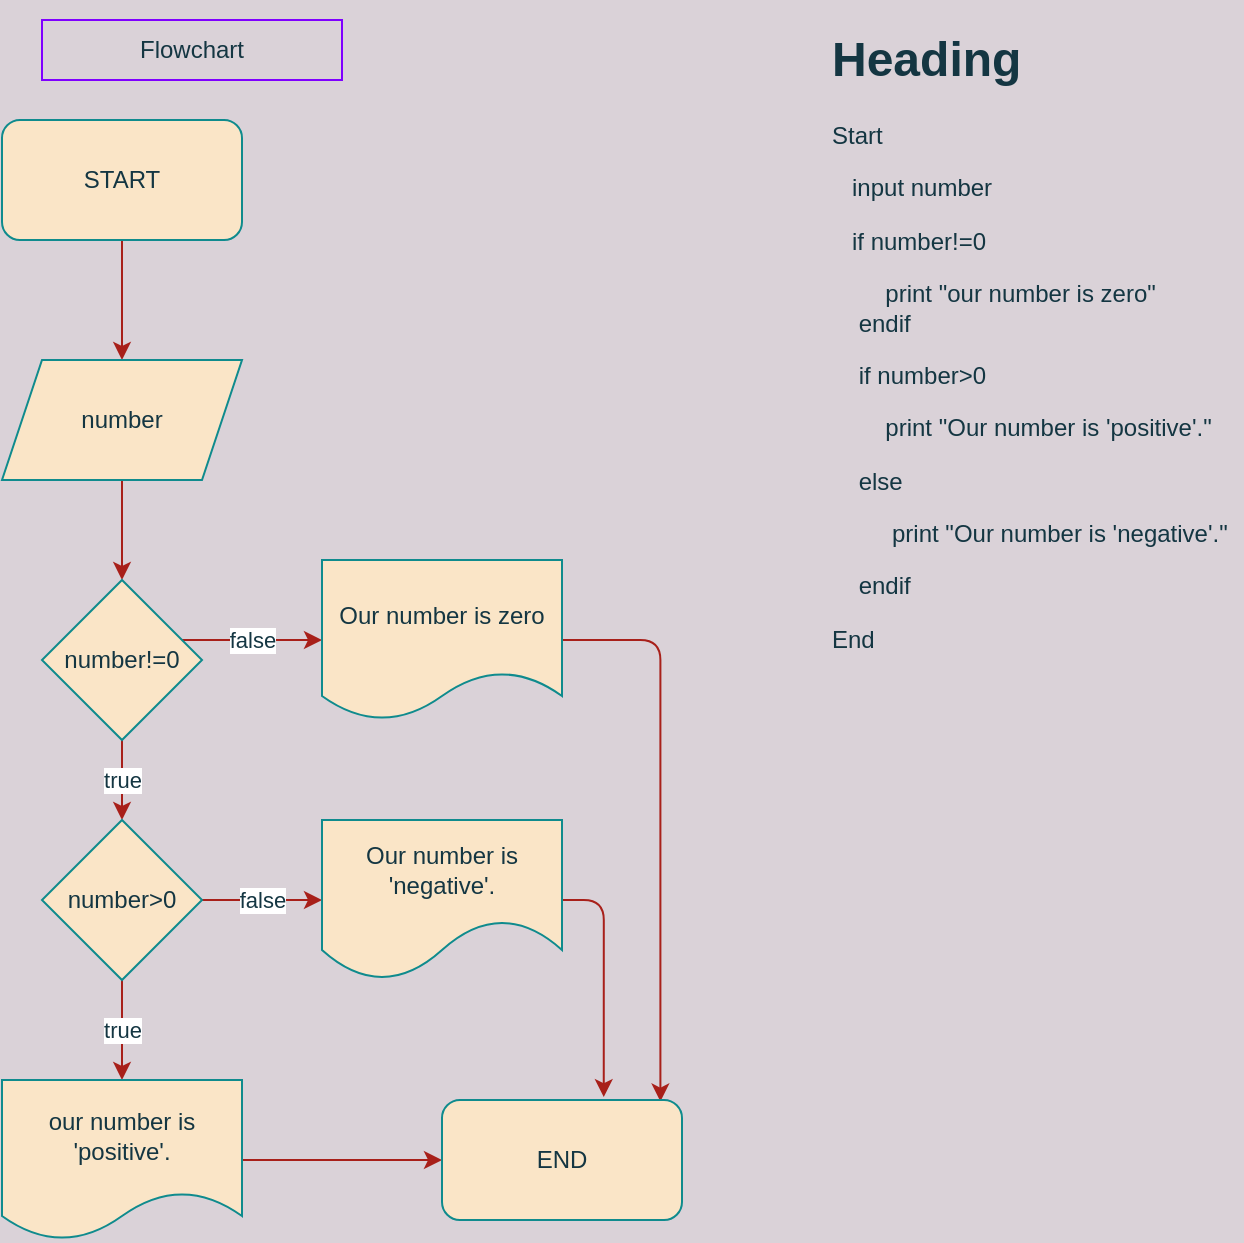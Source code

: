 <mxfile version="17.1.5" type="github"><diagram id="GI3O9JzU9IxET3dIqZxA" name="Page-1"><mxGraphModel dx="982" dy="1607" grid="1" gridSize="10" guides="1" tooltips="1" connect="1" arrows="1" fold="1" page="1" pageScale="1" pageWidth="827" pageHeight="1169" background="#DAD2D8" math="0" shadow="0"><root><mxCell id="0"/><mxCell id="1" parent="0"/><mxCell id="dYbpwmMcURag3uM_otmQ-9" value="" style="edgeStyle=orthogonalEdgeStyle;rounded=0;orthogonalLoop=1;jettySize=auto;html=1;labelBackgroundColor=#DAD2D8;strokeColor=#A8201A;fontColor=#143642;" parent="1" source="dYbpwmMcURag3uM_otmQ-2" target="dYbpwmMcURag3uM_otmQ-8" edge="1"><mxGeometry relative="1" as="geometry"/></mxCell><mxCell id="dYbpwmMcURag3uM_otmQ-2" value="START" style="rounded=1;whiteSpace=wrap;html=1;fillColor=#FAE5C7;strokeColor=#0F8B8D;fontColor=#143642;" parent="1" vertex="1"><mxGeometry x="100" y="50" width="120" height="60" as="geometry"/></mxCell><mxCell id="dYbpwmMcURag3uM_otmQ-13" value="" style="edgeStyle=orthogonalEdgeStyle;curved=0;rounded=1;sketch=0;orthogonalLoop=1;jettySize=auto;html=1;fontColor=#143642;strokeColor=#A8201A;fillColor=#FAE5C7;" parent="1" source="dYbpwmMcURag3uM_otmQ-8" target="dYbpwmMcURag3uM_otmQ-12" edge="1"><mxGeometry relative="1" as="geometry"/></mxCell><mxCell id="dYbpwmMcURag3uM_otmQ-8" value="number" style="shape=parallelogram;perimeter=parallelogramPerimeter;whiteSpace=wrap;html=1;fixedSize=1;fillColor=#FAE5C7;strokeColor=#0F8B8D;fontColor=#143642;" parent="1" vertex="1"><mxGeometry x="100" y="170" width="120" height="60" as="geometry"/></mxCell><mxCell id="dYbpwmMcURag3uM_otmQ-15" value="false" style="edgeStyle=orthogonalEdgeStyle;curved=0;rounded=1;sketch=0;orthogonalLoop=1;jettySize=auto;html=1;fontColor=#143642;strokeColor=#A8201A;fillColor=#FAE5C7;" parent="1" source="dYbpwmMcURag3uM_otmQ-12" target="dYbpwmMcURag3uM_otmQ-14" edge="1"><mxGeometry relative="1" as="geometry"><Array as="points"><mxPoint x="220" y="310"/><mxPoint x="220" y="310"/></Array></mxGeometry></mxCell><mxCell id="dYbpwmMcURag3uM_otmQ-17" value="true" style="edgeStyle=orthogonalEdgeStyle;curved=0;rounded=1;sketch=0;orthogonalLoop=1;jettySize=auto;html=1;fontColor=#143642;strokeColor=#A8201A;fillColor=#FAE5C7;" parent="1" source="dYbpwmMcURag3uM_otmQ-12" target="dYbpwmMcURag3uM_otmQ-16" edge="1"><mxGeometry relative="1" as="geometry"/></mxCell><mxCell id="dYbpwmMcURag3uM_otmQ-12" value="number!=0" style="rhombus;whiteSpace=wrap;html=1;rounded=0;sketch=0;fontColor=#143642;strokeColor=#0F8B8D;fillColor=#FAE5C7;" parent="1" vertex="1"><mxGeometry x="120" y="280" width="80" height="80" as="geometry"/></mxCell><mxCell id="dYbpwmMcURag3uM_otmQ-26" style="edgeStyle=orthogonalEdgeStyle;curved=0;rounded=1;sketch=0;orthogonalLoop=1;jettySize=auto;html=1;exitX=1;exitY=0.5;exitDx=0;exitDy=0;fontColor=#143642;strokeColor=#A8201A;fillColor=#FAE5C7;entryX=0.91;entryY=0.013;entryDx=0;entryDy=0;entryPerimeter=0;" parent="1" source="dYbpwmMcURag3uM_otmQ-14" target="dYbpwmMcURag3uM_otmQ-22" edge="1"><mxGeometry relative="1" as="geometry"><mxPoint x="430" y="310" as="targetPoint"/></mxGeometry></mxCell><mxCell id="dYbpwmMcURag3uM_otmQ-14" value="Our number is zero" style="shape=document;whiteSpace=wrap;html=1;boundedLbl=1;rounded=0;sketch=0;fontColor=#143642;strokeColor=#0F8B8D;fillColor=#FAE5C7;" parent="1" vertex="1"><mxGeometry x="260" y="270" width="120" height="80" as="geometry"/></mxCell><mxCell id="dYbpwmMcURag3uM_otmQ-19" value="false" style="edgeStyle=orthogonalEdgeStyle;curved=0;rounded=1;sketch=0;orthogonalLoop=1;jettySize=auto;html=1;fontColor=#143642;strokeColor=#A8201A;fillColor=#FAE5C7;" parent="1" source="dYbpwmMcURag3uM_otmQ-16" target="dYbpwmMcURag3uM_otmQ-18" edge="1"><mxGeometry relative="1" as="geometry"><Array as="points"><mxPoint x="230" y="440"/><mxPoint x="230" y="440"/></Array></mxGeometry></mxCell><mxCell id="dYbpwmMcURag3uM_otmQ-21" value="true" style="edgeStyle=orthogonalEdgeStyle;curved=0;rounded=1;sketch=0;orthogonalLoop=1;jettySize=auto;html=1;fontColor=#143642;strokeColor=#A8201A;fillColor=#FAE5C7;" parent="1" source="dYbpwmMcURag3uM_otmQ-16" target="dYbpwmMcURag3uM_otmQ-20" edge="1"><mxGeometry relative="1" as="geometry"/></mxCell><mxCell id="dYbpwmMcURag3uM_otmQ-16" value="number&amp;gt;0" style="rhombus;whiteSpace=wrap;html=1;rounded=0;sketch=0;fontColor=#143642;strokeColor=#0F8B8D;fillColor=#FAE5C7;" parent="1" vertex="1"><mxGeometry x="120" y="400" width="80" height="80" as="geometry"/></mxCell><mxCell id="dYbpwmMcURag3uM_otmQ-25" style="edgeStyle=orthogonalEdgeStyle;curved=0;rounded=1;sketch=0;orthogonalLoop=1;jettySize=auto;html=1;exitX=1;exitY=0.5;exitDx=0;exitDy=0;entryX=0.674;entryY=-0.024;entryDx=0;entryDy=0;entryPerimeter=0;fontColor=#143642;strokeColor=#A8201A;fillColor=#FAE5C7;" parent="1" source="dYbpwmMcURag3uM_otmQ-18" target="dYbpwmMcURag3uM_otmQ-22" edge="1"><mxGeometry relative="1" as="geometry"/></mxCell><mxCell id="dYbpwmMcURag3uM_otmQ-18" value="Our number is 'negative'." style="shape=document;whiteSpace=wrap;html=1;boundedLbl=1;rounded=0;sketch=0;fontColor=#143642;strokeColor=#0F8B8D;fillColor=#FAE5C7;size=0.375;" parent="1" vertex="1"><mxGeometry x="260" y="400" width="120" height="80" as="geometry"/></mxCell><mxCell id="dYbpwmMcURag3uM_otmQ-23" value="" style="edgeStyle=orthogonalEdgeStyle;curved=0;rounded=1;sketch=0;orthogonalLoop=1;jettySize=auto;html=1;fontColor=#143642;strokeColor=#A8201A;fillColor=#FAE5C7;" parent="1" source="dYbpwmMcURag3uM_otmQ-20" target="dYbpwmMcURag3uM_otmQ-22" edge="1"><mxGeometry relative="1" as="geometry"/></mxCell><mxCell id="dYbpwmMcURag3uM_otmQ-20" value="our number is 'positive'." style="shape=document;whiteSpace=wrap;html=1;boundedLbl=1;rounded=0;sketch=0;fontColor=#143642;strokeColor=#0F8B8D;fillColor=#FAE5C7;" parent="1" vertex="1"><mxGeometry x="100" y="530" width="120" height="80" as="geometry"/></mxCell><mxCell id="dYbpwmMcURag3uM_otmQ-22" value="END" style="rounded=1;whiteSpace=wrap;html=1;sketch=0;fontColor=#143642;strokeColor=#0F8B8D;fillColor=#FAE5C7;" parent="1" vertex="1"><mxGeometry x="320" y="540" width="120" height="60" as="geometry"/></mxCell><mxCell id="dYbpwmMcURag3uM_otmQ-27" value="Flowchart" style="text;html=1;strokeColor=#7F00FF;fillColor=none;align=center;verticalAlign=middle;whiteSpace=wrap;rounded=0;sketch=0;fontColor=#143642;" parent="1" vertex="1"><mxGeometry x="120" width="150" height="30" as="geometry"/></mxCell><mxCell id="dYbpwmMcURag3uM_otmQ-29" value="&lt;h1&gt;Heading&lt;/h1&gt;&lt;p&gt;Start&lt;/p&gt;&lt;p&gt;&amp;nbsp; &amp;nbsp;input number&lt;/p&gt;&lt;p&gt;&amp;nbsp; &amp;nbsp;if number!=0&lt;/p&gt;&lt;p&gt;&amp;nbsp; &amp;nbsp; &amp;nbsp; &amp;nbsp; print &quot;our number is zero&quot;&amp;nbsp; &amp;nbsp; &amp;nbsp; &amp;nbsp; &amp;nbsp; &amp;nbsp; &amp;nbsp; &amp;nbsp; endif&lt;/p&gt;&lt;p&gt;&amp;nbsp; &amp;nbsp; if number&amp;gt;0&lt;/p&gt;&lt;p&gt;&amp;nbsp; &amp;nbsp; &amp;nbsp; &amp;nbsp; print &quot;Our number is 'positive'.&quot;&lt;/p&gt;&lt;p&gt;&amp;nbsp; &amp;nbsp; else&lt;/p&gt;&lt;p&gt;&amp;nbsp; &amp;nbsp; &amp;nbsp; &amp;nbsp; &amp;nbsp;print &quot;Our number is 'negative'.&quot;&lt;/p&gt;&lt;p&gt;&amp;nbsp; &amp;nbsp; endif&lt;/p&gt;&lt;p&gt;End&lt;/p&gt;" style="text;html=1;strokeColor=none;fillColor=none;spacing=5;spacingTop=-20;whiteSpace=wrap;overflow=hidden;rounded=0;sketch=0;fontColor=#143642;" parent="1" vertex="1"><mxGeometry x="510" width="210" height="360" as="geometry"/></mxCell></root></mxGraphModel></diagram></mxfile>